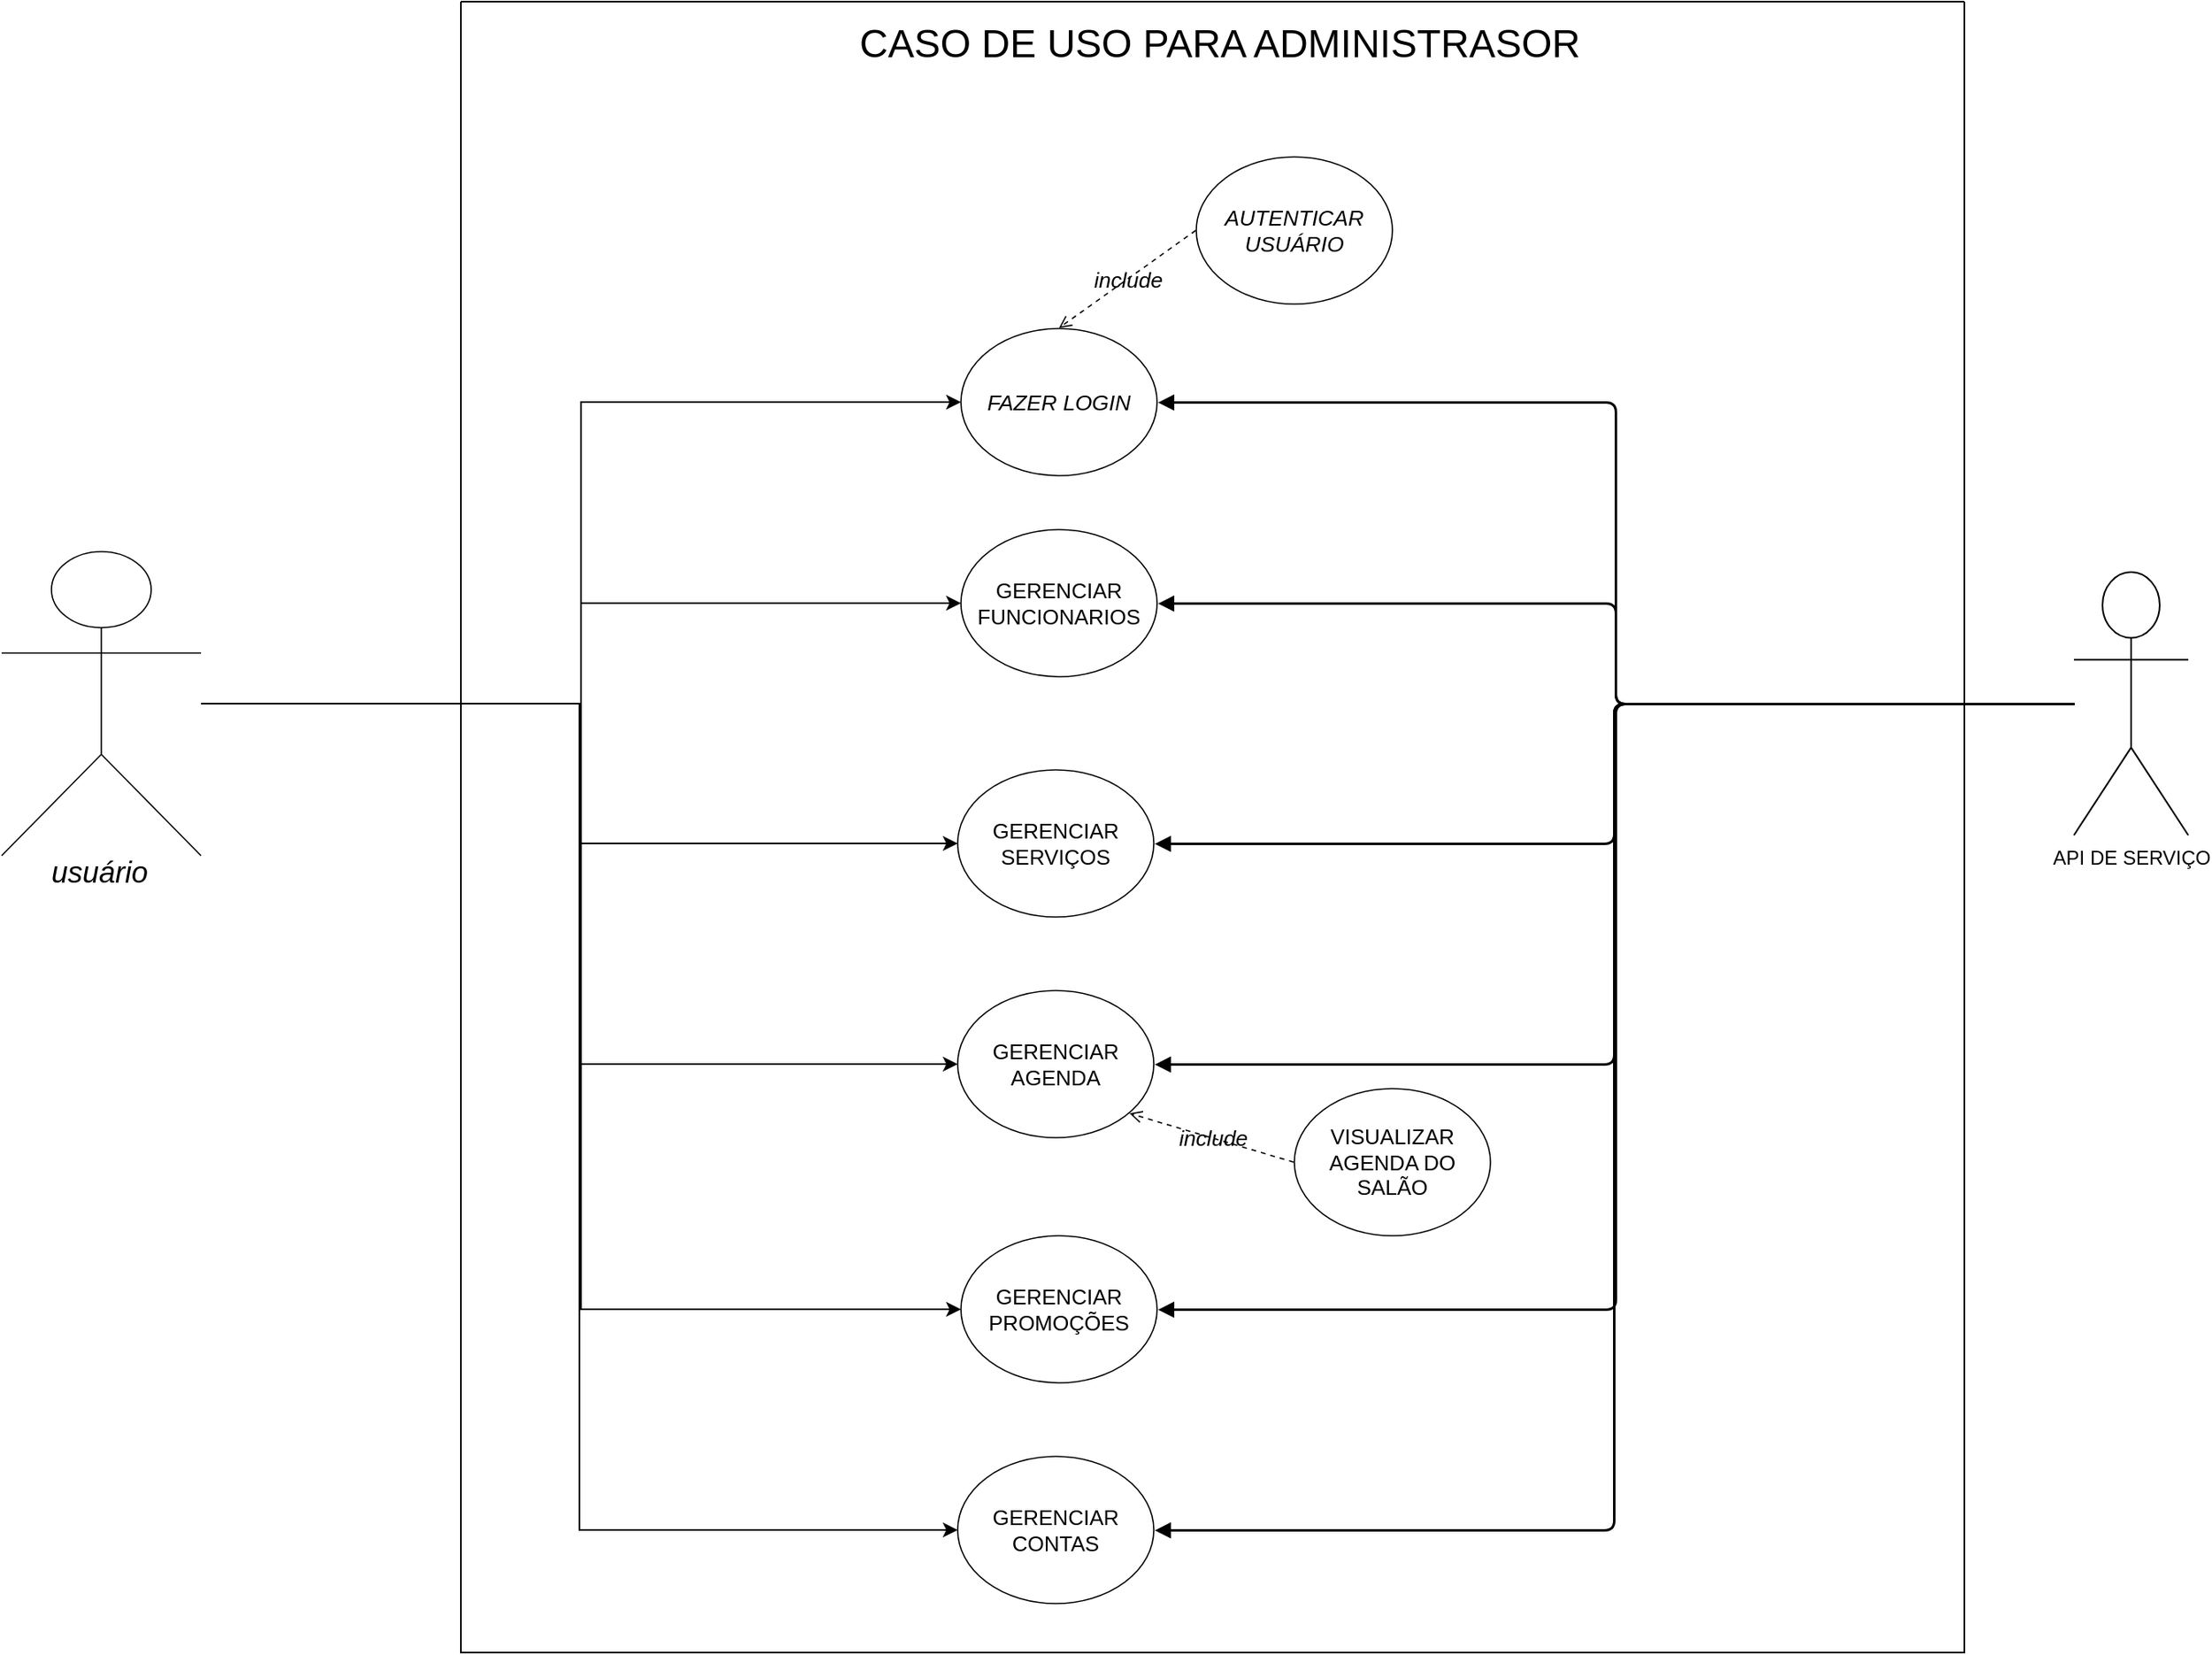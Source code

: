 <mxfile version="24.3.1" type="device">
  <diagram name="Página-1" id="hkzliN94LXNlM_CXMRFJ">
    <mxGraphModel dx="3323" dy="1433" grid="0" gridSize="10" guides="1" tooltips="1" connect="1" arrows="1" fold="1" page="0" pageScale="1" pageWidth="827" pageHeight="1169" background="#ffffff" math="0" shadow="0">
      <root>
        <mxCell id="0" />
        <mxCell id="1" parent="0" />
        <mxCell id="vhIrXYh9hGPIFitX5GEg-60" value="" style="swimlane;startSize=0;labelBackgroundColor=none;" vertex="1" parent="1">
          <mxGeometry x="-180" y="325" width="920" height="1010" as="geometry" />
        </mxCell>
        <mxCell id="vhIrXYh9hGPIFitX5GEg-135" value="&lt;font style=&quot;font-size: 24px;&quot;&gt;CASO DE USO PARA ADMINISTRASOR&lt;/font&gt;" style="text;html=1;align=center;verticalAlign=middle;whiteSpace=wrap;rounded=0;" vertex="1" parent="vhIrXYh9hGPIFitX5GEg-60">
          <mxGeometry x="220" y="11" width="489" height="30" as="geometry" />
        </mxCell>
        <mxCell id="vhIrXYh9hGPIFitX5GEg-110" value="GERENCIAR FUNCIONARIOS" style="html=1;overflow=block;blockSpacing=1;whiteSpace=wrap;ellipse;fontSize=13;spacing=3.8;strokeOpacity=100;fillOpacity=100;rounded=1;absoluteArcSize=1;arcSize=7.5;strokeWidth=0.8;lucidId=YyywhVLpdNOk;labelBackgroundColor=none;" vertex="1" parent="vhIrXYh9hGPIFitX5GEg-60">
          <mxGeometry x="306" y="323" width="120" height="90" as="geometry" />
        </mxCell>
        <mxCell id="vhIrXYh9hGPIFitX5GEg-109" value="FAZER LOGIN" style="html=1;overflow=block;blockSpacing=1;whiteSpace=wrap;ellipse;fontSize=13.3;fontStyle=2;align=center;spacing=0;verticalAlign=middle;strokeOpacity=100;fillOpacity=100;rounded=1;absoluteArcSize=1;arcSize=7.5;strokeWidth=0.8;lucidId=Yyywxk7NSZpN;labelBackgroundColor=none;" vertex="1" parent="1">
          <mxGeometry x="126" y="525" width="120" height="90" as="geometry" />
        </mxCell>
        <mxCell id="vhIrXYh9hGPIFitX5GEg-113" value="AUTENTICAR USUÁRIO" style="html=1;overflow=block;blockSpacing=1;whiteSpace=wrap;ellipse;fontSize=13.3;fontStyle=2;align=center;spacing=0;verticalAlign=middle;strokeOpacity=100;fillOpacity=100;rounded=1;absoluteArcSize=1;arcSize=7.5;strokeWidth=0.8;lucidId=YyywXlWHdwFh;labelBackgroundColor=none;" vertex="1" parent="1">
          <mxGeometry x="270" y="420" width="120" height="90" as="geometry" />
        </mxCell>
        <mxCell id="vhIrXYh9hGPIFitX5GEg-114" value="" style="html=1;jettySize=18;whiteSpace=wrap;fontSize=13;strokeOpacity=100;dashed=1;fixDash=1;strokeWidth=0.8;rounded=0;startArrow=none;endArrow=open;exitX=-0.003;exitY=0.5;exitPerimeter=0;entryX=0.5;entryY=-0.004;entryPerimeter=0;lucidId=YyywVq_6Xzn.;labelBackgroundColor=none;fontColor=default;" edge="1" parent="1" source="vhIrXYh9hGPIFitX5GEg-113" target="vhIrXYh9hGPIFitX5GEg-109">
          <mxGeometry width="100" height="100" relative="1" as="geometry">
            <Array as="points" />
          </mxGeometry>
        </mxCell>
        <mxCell id="vhIrXYh9hGPIFitX5GEg-115" value="include" style="text;html=1;resizable=0;labelBackgroundColor=none;align=center;verticalAlign=middle;fontStyle=2;fontSize=13.3;" vertex="1" parent="vhIrXYh9hGPIFitX5GEg-114">
          <mxGeometry relative="1" as="geometry" />
        </mxCell>
        <mxCell id="vhIrXYh9hGPIFitX5GEg-117" value="GERENCIAR SERVIÇOS" style="html=1;overflow=block;blockSpacing=1;whiteSpace=wrap;ellipse;fontSize=13;spacing=3.8;strokeOpacity=100;fillOpacity=100;rounded=1;absoluteArcSize=1;arcSize=7.5;strokeWidth=0.8;lucidId=YyywIHJHUk2q;labelBackgroundColor=none;" vertex="1" parent="1">
          <mxGeometry x="124" y="795" width="120" height="90" as="geometry" />
        </mxCell>
        <mxCell id="vhIrXYh9hGPIFitX5GEg-119" value="GERENCIAR PROMOÇÕES" style="html=1;overflow=block;blockSpacing=1;whiteSpace=wrap;ellipse;fontSize=13;spacing=3.8;strokeOpacity=100;fillOpacity=100;rounded=1;absoluteArcSize=1;arcSize=7.5;strokeWidth=0.8;lucidId=YyywAv9qqtAw;labelBackgroundColor=none;" vertex="1" parent="1">
          <mxGeometry x="126" y="1080" width="120" height="90" as="geometry" />
        </mxCell>
        <mxCell id="vhIrXYh9hGPIFitX5GEg-121" value="GERENCIAR CONTAS" style="html=1;overflow=block;blockSpacing=1;whiteSpace=wrap;ellipse;fontSize=13;spacing=3.8;strokeOpacity=100;fillOpacity=100;rounded=1;absoluteArcSize=1;arcSize=7.5;strokeWidth=0.8;lucidId=dCywvXL47t3r;labelBackgroundColor=none;" vertex="1" parent="1">
          <mxGeometry x="124" y="1215" width="120" height="90" as="geometry" />
        </mxCell>
        <mxCell id="vhIrXYh9hGPIFitX5GEg-123" value="GERENCIAR AGENDA " style="html=1;overflow=block;blockSpacing=1;whiteSpace=wrap;ellipse;fontSize=13;spacing=3.8;strokeOpacity=100;fillOpacity=100;rounded=1;absoluteArcSize=1;arcSize=7.5;strokeWidth=0.8;lucidId=8NywE34RiIfS;labelBackgroundColor=none;" vertex="1" parent="1">
          <mxGeometry x="124" y="930" width="120" height="90" as="geometry" />
        </mxCell>
        <mxCell id="vhIrXYh9hGPIFitX5GEg-125" value="" style="html=1;jettySize=18;whiteSpace=wrap;fontSize=13;strokeWidth=1.5;rounded=1;arcSize=12;edgeStyle=orthogonalEdgeStyle;startArrow=none;endArrow=block;endFill=1;entryX=1.003;entryY=0.5;entryPerimeter=0;lucidId=zPywZiu8FTsO;labelBackgroundColor=none;fontColor=default;" edge="1" parent="1" source="vhIrXYh9hGPIFitX5GEg-134" target="vhIrXYh9hGPIFitX5GEg-109">
          <mxGeometry width="100" height="100" relative="1" as="geometry">
            <Array as="points" />
            <mxPoint x="1048.86" y="801.13" as="sourcePoint" />
          </mxGeometry>
        </mxCell>
        <mxCell id="vhIrXYh9hGPIFitX5GEg-126" value="" style="html=1;jettySize=18;whiteSpace=wrap;fontSize=13;strokeWidth=1.5;rounded=1;arcSize=12;edgeStyle=orthogonalEdgeStyle;startArrow=none;endArrow=block;endFill=1;entryX=1.003;entryY=0.5;entryPerimeter=0;lucidId=JPywK_I5EfHE;labelBackgroundColor=none;fontColor=default;" edge="1" parent="1" source="vhIrXYh9hGPIFitX5GEg-134" target="vhIrXYh9hGPIFitX5GEg-110">
          <mxGeometry width="100" height="100" relative="1" as="geometry">
            <Array as="points" />
            <mxPoint x="1048.86" y="801.13" as="sourcePoint" />
          </mxGeometry>
        </mxCell>
        <mxCell id="vhIrXYh9hGPIFitX5GEg-127" value="" style="html=1;jettySize=18;whiteSpace=wrap;fontSize=13;strokeWidth=1.5;rounded=1;arcSize=12;edgeStyle=orthogonalEdgeStyle;startArrow=none;endArrow=block;endFill=1;entryX=1.003;entryY=0.5;entryPerimeter=0;lucidId=3PywCvACw.Th;labelBackgroundColor=none;fontColor=default;" edge="1" parent="1" source="vhIrXYh9hGPIFitX5GEg-134" target="vhIrXYh9hGPIFitX5GEg-117">
          <mxGeometry width="100" height="100" relative="1" as="geometry">
            <Array as="points" />
            <mxPoint x="1048.86" y="801.13" as="sourcePoint" />
          </mxGeometry>
        </mxCell>
        <mxCell id="vhIrXYh9hGPIFitX5GEg-128" value="" style="html=1;jettySize=18;whiteSpace=wrap;fontSize=13;strokeWidth=1.5;rounded=1;arcSize=12;edgeStyle=orthogonalEdgeStyle;startArrow=none;endArrow=block;endFill=1;entryX=1.003;entryY=0.5;entryPerimeter=0;lucidId=~Pyw2nqV7z0J;labelBackgroundColor=none;fontColor=default;" edge="1" parent="1" source="vhIrXYh9hGPIFitX5GEg-134" target="vhIrXYh9hGPIFitX5GEg-123">
          <mxGeometry width="100" height="100" relative="1" as="geometry">
            <Array as="points" />
            <mxPoint x="1048.86" y="801.13" as="sourcePoint" />
          </mxGeometry>
        </mxCell>
        <mxCell id="vhIrXYh9hGPIFitX5GEg-129" value="" style="html=1;jettySize=18;whiteSpace=wrap;fontSize=13;strokeWidth=1.5;rounded=1;arcSize=12;edgeStyle=orthogonalEdgeStyle;startArrow=none;endArrow=block;endFill=1;entryX=1.003;entryY=0.5;entryPerimeter=0;lucidId=pQywwKDyUVoj;labelBackgroundColor=none;fontColor=default;" edge="1" parent="1" source="vhIrXYh9hGPIFitX5GEg-134" target="vhIrXYh9hGPIFitX5GEg-119">
          <mxGeometry width="100" height="100" relative="1" as="geometry">
            <Array as="points" />
            <mxPoint x="1048.86" y="801.13" as="sourcePoint" />
          </mxGeometry>
        </mxCell>
        <mxCell id="vhIrXYh9hGPIFitX5GEg-130" value="" style="html=1;jettySize=18;whiteSpace=wrap;fontSize=13;strokeWidth=1.5;rounded=1;arcSize=12;edgeStyle=orthogonalEdgeStyle;startArrow=none;endArrow=block;endFill=1;entryX=1.003;entryY=0.5;entryPerimeter=0;lucidId=vQywFQ25XRGS;labelBackgroundColor=none;fontColor=default;" edge="1" parent="1" source="vhIrXYh9hGPIFitX5GEg-134" target="vhIrXYh9hGPIFitX5GEg-121">
          <mxGeometry width="100" height="100" relative="1" as="geometry">
            <Array as="points" />
            <mxPoint x="1068" y="795" as="sourcePoint" />
          </mxGeometry>
        </mxCell>
        <mxCell id="vhIrXYh9hGPIFitX5GEg-131" value="VISUALIZAR AGENDA DO SALÃO" style="html=1;overflow=block;blockSpacing=1;whiteSpace=wrap;ellipse;fontSize=13;spacing=3.8;strokeOpacity=100;fillOpacity=100;rounded=1;absoluteArcSize=1;arcSize=7.5;strokeWidth=0.8;lucidId=5ozw9OonTSe8;labelBackgroundColor=none;" vertex="1" parent="1">
          <mxGeometry x="330" y="990" width="120" height="90" as="geometry" />
        </mxCell>
        <mxCell id="vhIrXYh9hGPIFitX5GEg-132" value="" style="html=1;jettySize=18;whiteSpace=wrap;fontSize=13;strokeOpacity=100;dashed=1;fixDash=1;strokeWidth=0.8;rounded=0;startArrow=none;endArrow=open;exitX=-0.003;exitY=0.5;exitPerimeter=0;entryX=0.876;entryY=0.835;entryPerimeter=0;lucidId=cpzwhlzR65-j;labelBackgroundColor=none;fontColor=default;" edge="1" parent="1" source="vhIrXYh9hGPIFitX5GEg-131" target="vhIrXYh9hGPIFitX5GEg-123">
          <mxGeometry width="100" height="100" relative="1" as="geometry">
            <Array as="points" />
          </mxGeometry>
        </mxCell>
        <mxCell id="vhIrXYh9hGPIFitX5GEg-133" value="include" style="text;html=1;resizable=0;labelBackgroundColor=none;align=center;verticalAlign=middle;fontStyle=2;fontSize=13.3;" vertex="1" parent="vhIrXYh9hGPIFitX5GEg-132">
          <mxGeometry relative="1" as="geometry" />
        </mxCell>
        <mxCell id="vhIrXYh9hGPIFitX5GEg-142" style="edgeStyle=orthogonalEdgeStyle;rounded=0;orthogonalLoop=1;jettySize=auto;html=1;entryX=0;entryY=0.5;entryDx=0;entryDy=0;" edge="1" parent="1" source="vhIrXYh9hGPIFitX5GEg-108" target="vhIrXYh9hGPIFitX5GEg-110">
          <mxGeometry relative="1" as="geometry" />
        </mxCell>
        <mxCell id="vhIrXYh9hGPIFitX5GEg-144" style="edgeStyle=orthogonalEdgeStyle;rounded=0;orthogonalLoop=1;jettySize=auto;html=1;entryX=0;entryY=0.5;entryDx=0;entryDy=0;" edge="1" parent="1" source="vhIrXYh9hGPIFitX5GEg-108" target="vhIrXYh9hGPIFitX5GEg-109">
          <mxGeometry relative="1" as="geometry" />
        </mxCell>
        <mxCell id="vhIrXYh9hGPIFitX5GEg-145" style="edgeStyle=orthogonalEdgeStyle;rounded=0;orthogonalLoop=1;jettySize=auto;html=1;entryX=0;entryY=0.5;entryDx=0;entryDy=0;" edge="1" parent="1" source="vhIrXYh9hGPIFitX5GEg-108" target="vhIrXYh9hGPIFitX5GEg-117">
          <mxGeometry relative="1" as="geometry" />
        </mxCell>
        <mxCell id="vhIrXYh9hGPIFitX5GEg-146" style="edgeStyle=orthogonalEdgeStyle;rounded=0;orthogonalLoop=1;jettySize=auto;html=1;entryX=0;entryY=0.5;entryDx=0;entryDy=0;" edge="1" parent="1" source="vhIrXYh9hGPIFitX5GEg-108" target="vhIrXYh9hGPIFitX5GEg-123">
          <mxGeometry relative="1" as="geometry" />
        </mxCell>
        <mxCell id="vhIrXYh9hGPIFitX5GEg-147" style="edgeStyle=orthogonalEdgeStyle;rounded=0;orthogonalLoop=1;jettySize=auto;html=1;entryX=0;entryY=0.5;entryDx=0;entryDy=0;" edge="1" parent="1" source="vhIrXYh9hGPIFitX5GEg-108" target="vhIrXYh9hGPIFitX5GEg-119">
          <mxGeometry relative="1" as="geometry" />
        </mxCell>
        <mxCell id="vhIrXYh9hGPIFitX5GEg-148" style="edgeStyle=orthogonalEdgeStyle;rounded=0;orthogonalLoop=1;jettySize=auto;html=1;entryX=0;entryY=0.5;entryDx=0;entryDy=0;" edge="1" parent="1" source="vhIrXYh9hGPIFitX5GEg-108" target="vhIrXYh9hGPIFitX5GEg-121">
          <mxGeometry relative="1" as="geometry" />
        </mxCell>
        <mxCell id="vhIrXYh9hGPIFitX5GEg-108" value="&lt;font style=&quot;font-size: 18px;&quot;&gt;usuário&lt;/font&gt;" style="html=1;overflow=block;blockSpacing=1;shape=umlActor;labelPosition=center;verticalLabelPosition=bottom;verticalAlign=top;whiteSpace=nowrap;fontSize=13.3;fontStyle=2;spacing=0;strokeOpacity=100;rounded=1;absoluteArcSize=1;arcSize=7.5;strokeWidth=0.8;lucidId=Yyyw4CeeHpOU;labelBackgroundColor=none;" vertex="1" parent="1">
          <mxGeometry x="-461" y="661.5" width="122" height="186" as="geometry" />
        </mxCell>
        <mxCell id="vhIrXYh9hGPIFitX5GEg-134" value="API DE SERVIÇO" style="shape=umlActor;verticalLabelPosition=bottom;verticalAlign=top;html=1;outlineConnect=0;labelBackgroundColor=none;" vertex="1" parent="1">
          <mxGeometry x="807" y="674" width="70" height="161" as="geometry" />
        </mxCell>
      </root>
    </mxGraphModel>
  </diagram>
</mxfile>

